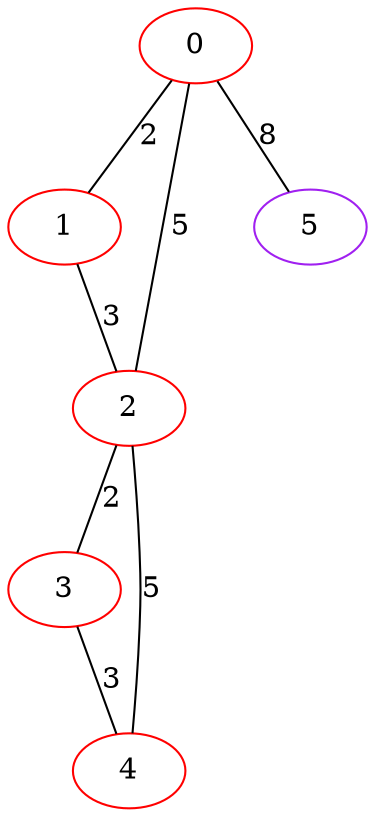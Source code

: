 graph "" {
0 [color=red, weight=1];
1 [color=red, weight=1];
2 [color=red, weight=1];
3 [color=red, weight=1];
4 [color=red, weight=1];
5 [color=purple, weight=4];
0 -- 1  [key=0, label=2];
0 -- 2  [key=0, label=5];
0 -- 5  [key=0, label=8];
1 -- 2  [key=0, label=3];
2 -- 3  [key=0, label=2];
2 -- 4  [key=0, label=5];
3 -- 4  [key=0, label=3];
}
